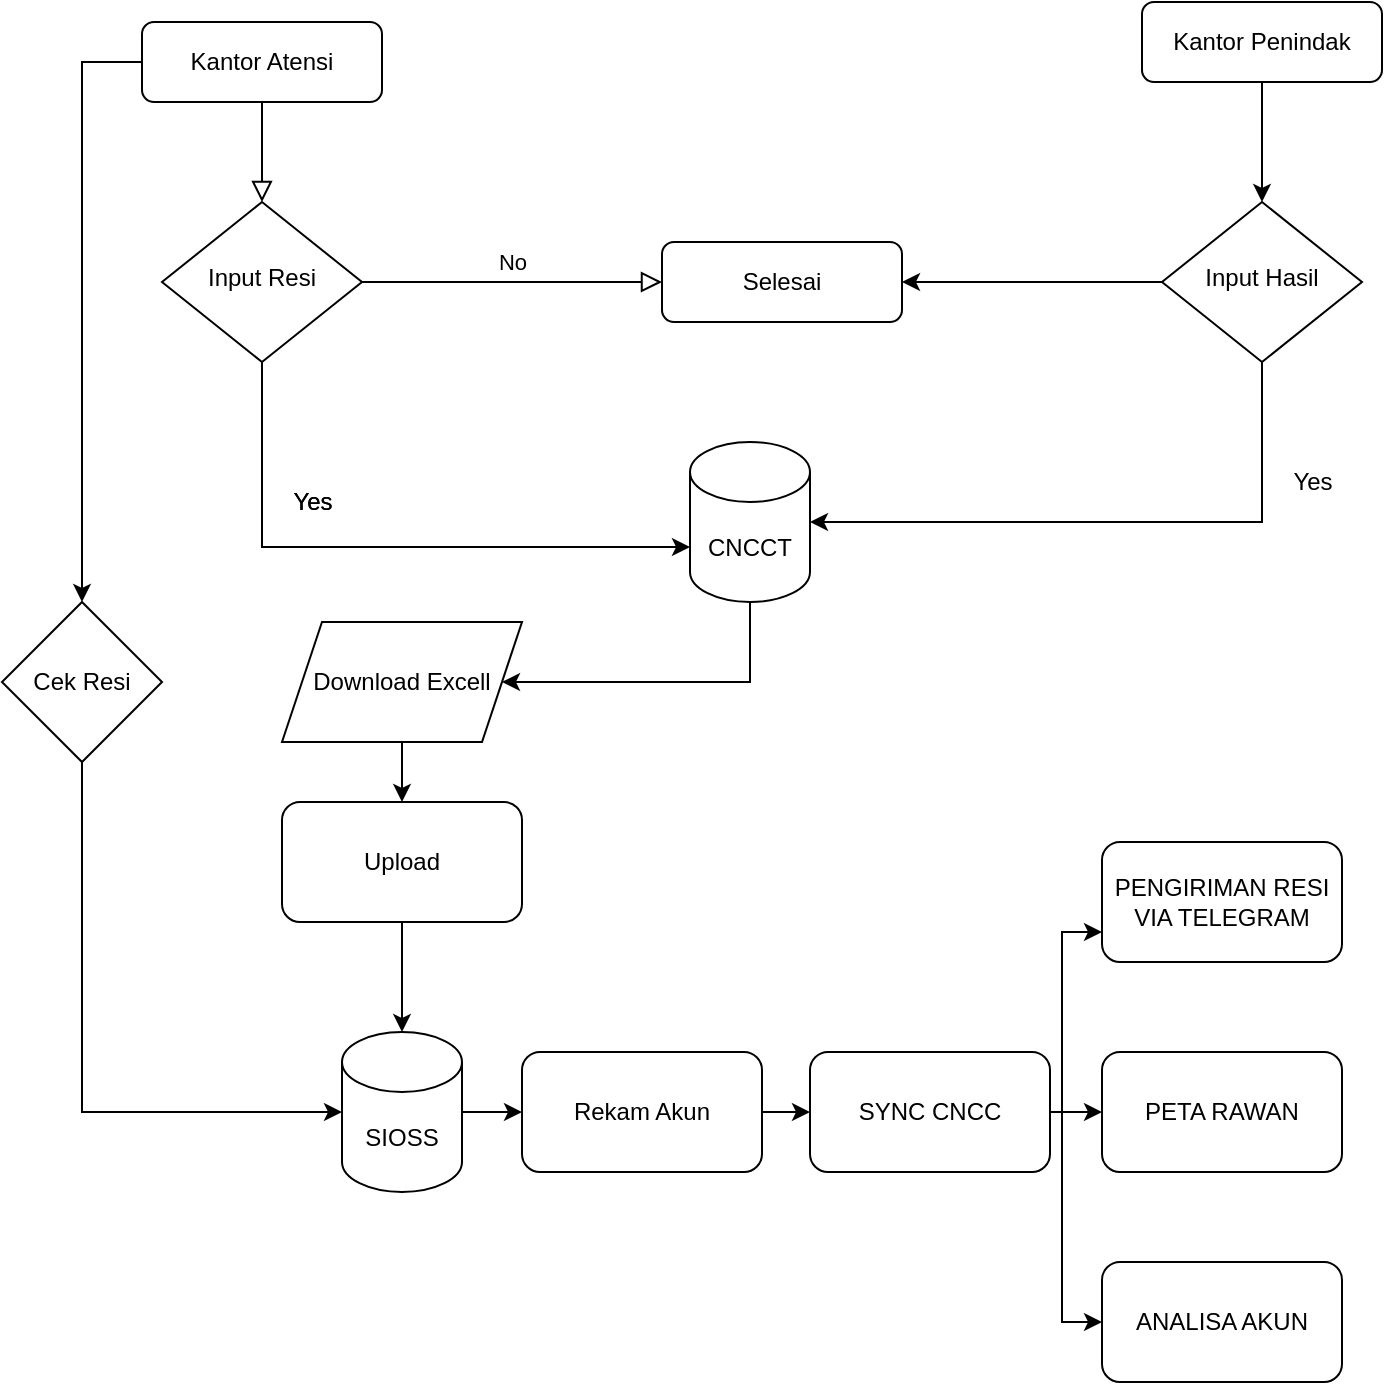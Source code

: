 <mxfile version="16.2.6" type="github">
  <diagram id="C5RBs43oDa-KdzZeNtuy" name="Page-1">
    <mxGraphModel dx="1483" dy="781" grid="1" gridSize="10" guides="1" tooltips="1" connect="1" arrows="1" fold="1" page="1" pageScale="1" pageWidth="827" pageHeight="1169" math="0" shadow="0">
      <root>
        <mxCell id="WIyWlLk6GJQsqaUBKTNV-0" />
        <mxCell id="WIyWlLk6GJQsqaUBKTNV-1" parent="WIyWlLk6GJQsqaUBKTNV-0" />
        <mxCell id="WIyWlLk6GJQsqaUBKTNV-2" value="" style="rounded=0;html=1;jettySize=auto;orthogonalLoop=1;fontSize=11;endArrow=block;endFill=0;endSize=8;strokeWidth=1;shadow=0;labelBackgroundColor=none;edgeStyle=orthogonalEdgeStyle;" parent="WIyWlLk6GJQsqaUBKTNV-1" source="WIyWlLk6GJQsqaUBKTNV-3" target="WIyWlLk6GJQsqaUBKTNV-6" edge="1">
          <mxGeometry relative="1" as="geometry" />
        </mxCell>
        <mxCell id="K30P3WPSMoxuYydxBk07-26" style="edgeStyle=orthogonalEdgeStyle;rounded=0;orthogonalLoop=1;jettySize=auto;html=1;exitX=0;exitY=0.5;exitDx=0;exitDy=0;" edge="1" parent="WIyWlLk6GJQsqaUBKTNV-1" source="WIyWlLk6GJQsqaUBKTNV-3" target="K30P3WPSMoxuYydxBk07-22">
          <mxGeometry relative="1" as="geometry" />
        </mxCell>
        <mxCell id="WIyWlLk6GJQsqaUBKTNV-3" value="Kantor Atensi" style="rounded=1;whiteSpace=wrap;html=1;fontSize=12;glass=0;strokeWidth=1;shadow=0;" parent="WIyWlLk6GJQsqaUBKTNV-1" vertex="1">
          <mxGeometry x="80" y="40" width="120" height="40" as="geometry" />
        </mxCell>
        <mxCell id="WIyWlLk6GJQsqaUBKTNV-5" value="No" style="edgeStyle=orthogonalEdgeStyle;rounded=0;html=1;jettySize=auto;orthogonalLoop=1;fontSize=11;endArrow=block;endFill=0;endSize=8;strokeWidth=1;shadow=0;labelBackgroundColor=none;" parent="WIyWlLk6GJQsqaUBKTNV-1" source="WIyWlLk6GJQsqaUBKTNV-6" target="WIyWlLk6GJQsqaUBKTNV-7" edge="1">
          <mxGeometry y="10" relative="1" as="geometry">
            <mxPoint as="offset" />
          </mxGeometry>
        </mxCell>
        <mxCell id="K30P3WPSMoxuYydxBk07-57" style="edgeStyle=orthogonalEdgeStyle;rounded=0;orthogonalLoop=1;jettySize=auto;html=1;exitX=0.5;exitY=1;exitDx=0;exitDy=0;entryX=0;entryY=0;entryDx=0;entryDy=52.5;entryPerimeter=0;" edge="1" parent="WIyWlLk6GJQsqaUBKTNV-1" source="WIyWlLk6GJQsqaUBKTNV-6" target="K30P3WPSMoxuYydxBk07-55">
          <mxGeometry relative="1" as="geometry" />
        </mxCell>
        <mxCell id="WIyWlLk6GJQsqaUBKTNV-6" value="Input Resi" style="rhombus;whiteSpace=wrap;html=1;shadow=0;fontFamily=Helvetica;fontSize=12;align=center;strokeWidth=1;spacing=6;spacingTop=-4;" parent="WIyWlLk6GJQsqaUBKTNV-1" vertex="1">
          <mxGeometry x="90" y="130" width="100" height="80" as="geometry" />
        </mxCell>
        <mxCell id="WIyWlLk6GJQsqaUBKTNV-7" value="Selesai" style="rounded=1;whiteSpace=wrap;html=1;fontSize=12;glass=0;strokeWidth=1;shadow=0;" parent="WIyWlLk6GJQsqaUBKTNV-1" vertex="1">
          <mxGeometry x="340" y="150" width="120" height="40" as="geometry" />
        </mxCell>
        <mxCell id="WIyWlLk6GJQsqaUBKTNV-9" value="Yes" style="edgeStyle=orthogonalEdgeStyle;rounded=0;html=1;jettySize=auto;orthogonalLoop=1;fontSize=11;endArrow=block;endFill=0;endSize=8;strokeWidth=1;shadow=0;labelBackgroundColor=none;" parent="WIyWlLk6GJQsqaUBKTNV-1" target="WIyWlLk6GJQsqaUBKTNV-12" edge="1">
          <mxGeometry y="10" relative="1" as="geometry">
            <mxPoint as="offset" />
            <mxPoint x="190" y="290" as="sourcePoint" />
          </mxGeometry>
        </mxCell>
        <mxCell id="K30P3WPSMoxuYydxBk07-34" style="edgeStyle=orthogonalEdgeStyle;rounded=0;orthogonalLoop=1;jettySize=auto;html=1;exitX=0.5;exitY=1;exitDx=0;exitDy=0;exitPerimeter=0;" edge="1" parent="WIyWlLk6GJQsqaUBKTNV-1" source="K30P3WPSMoxuYydxBk07-55" target="K30P3WPSMoxuYydxBk07-29">
          <mxGeometry relative="1" as="geometry">
            <mxPoint x="340" y="500" as="targetPoint" />
            <mxPoint x="411.75" y="340" as="sourcePoint" />
            <Array as="points">
              <mxPoint x="384" y="370" />
            </Array>
          </mxGeometry>
        </mxCell>
        <mxCell id="K30P3WPSMoxuYydxBk07-1" value="Yes" style="text;html=1;align=center;verticalAlign=middle;resizable=0;points=[];autosize=1;strokeColor=none;fillColor=none;" vertex="1" parent="WIyWlLk6GJQsqaUBKTNV-1">
          <mxGeometry x="150" y="270" width="30" height="20" as="geometry" />
        </mxCell>
        <mxCell id="K30P3WPSMoxuYydxBk07-8" value="" style="edgeStyle=orthogonalEdgeStyle;rounded=0;orthogonalLoop=1;jettySize=auto;html=1;" edge="1" parent="WIyWlLk6GJQsqaUBKTNV-1" source="K30P3WPSMoxuYydxBk07-5" target="K30P3WPSMoxuYydxBk07-6">
          <mxGeometry relative="1" as="geometry" />
        </mxCell>
        <mxCell id="K30P3WPSMoxuYydxBk07-5" value="Kantor Penindak" style="rounded=1;whiteSpace=wrap;html=1;fontSize=12;glass=0;strokeWidth=1;shadow=0;" vertex="1" parent="WIyWlLk6GJQsqaUBKTNV-1">
          <mxGeometry x="580" y="30" width="120" height="40" as="geometry" />
        </mxCell>
        <mxCell id="K30P3WPSMoxuYydxBk07-10" style="edgeStyle=orthogonalEdgeStyle;rounded=0;orthogonalLoop=1;jettySize=auto;html=1;entryX=1;entryY=0.5;entryDx=0;entryDy=0;" edge="1" parent="WIyWlLk6GJQsqaUBKTNV-1" source="K30P3WPSMoxuYydxBk07-6" target="WIyWlLk6GJQsqaUBKTNV-7">
          <mxGeometry relative="1" as="geometry" />
        </mxCell>
        <mxCell id="K30P3WPSMoxuYydxBk07-11" style="edgeStyle=orthogonalEdgeStyle;rounded=0;orthogonalLoop=1;jettySize=auto;html=1;exitX=0.5;exitY=1;exitDx=0;exitDy=0;entryX=1;entryY=0.5;entryDx=0;entryDy=0;entryPerimeter=0;" edge="1" parent="WIyWlLk6GJQsqaUBKTNV-1" source="K30P3WPSMoxuYydxBk07-6" target="K30P3WPSMoxuYydxBk07-55">
          <mxGeometry relative="1" as="geometry">
            <mxPoint x="443.5" y="300" as="targetPoint" />
          </mxGeometry>
        </mxCell>
        <mxCell id="K30P3WPSMoxuYydxBk07-6" value="Input Hasil" style="rhombus;whiteSpace=wrap;html=1;shadow=0;fontFamily=Helvetica;fontSize=12;align=center;strokeWidth=1;spacing=6;spacingTop=-4;" vertex="1" parent="WIyWlLk6GJQsqaUBKTNV-1">
          <mxGeometry x="590" y="130" width="100" height="80" as="geometry" />
        </mxCell>
        <mxCell id="K30P3WPSMoxuYydxBk07-12" value="Yes" style="text;html=1;align=center;verticalAlign=middle;resizable=0;points=[];autosize=1;strokeColor=none;fillColor=none;" vertex="1" parent="WIyWlLk6GJQsqaUBKTNV-1">
          <mxGeometry x="150" y="270" width="30" height="20" as="geometry" />
        </mxCell>
        <mxCell id="K30P3WPSMoxuYydxBk07-13" value="Yes" style="text;html=1;align=center;verticalAlign=middle;resizable=0;points=[];autosize=1;strokeColor=none;fillColor=none;" vertex="1" parent="WIyWlLk6GJQsqaUBKTNV-1">
          <mxGeometry x="650" y="260" width="30" height="20" as="geometry" />
        </mxCell>
        <mxCell id="K30P3WPSMoxuYydxBk07-32" value="" style="edgeStyle=orthogonalEdgeStyle;rounded=0;orthogonalLoop=1;jettySize=auto;html=1;exitX=1;exitY=0.5;exitDx=0;exitDy=0;exitPerimeter=0;" edge="1" parent="WIyWlLk6GJQsqaUBKTNV-1" source="K30P3WPSMoxuYydxBk07-38" target="K30P3WPSMoxuYydxBk07-31">
          <mxGeometry relative="1" as="geometry">
            <mxPoint x="270" y="660" as="sourcePoint" />
          </mxGeometry>
        </mxCell>
        <mxCell id="K30P3WPSMoxuYydxBk07-24" style="edgeStyle=orthogonalEdgeStyle;rounded=0;orthogonalLoop=1;jettySize=auto;html=1;exitX=0.5;exitY=1;exitDx=0;exitDy=0;entryX=0;entryY=0.5;entryDx=0;entryDy=0;entryPerimeter=0;" edge="1" parent="WIyWlLk6GJQsqaUBKTNV-1" source="K30P3WPSMoxuYydxBk07-22" target="K30P3WPSMoxuYydxBk07-38">
          <mxGeometry relative="1" as="geometry">
            <mxPoint x="150" y="660" as="targetPoint" />
            <Array as="points">
              <mxPoint x="50" y="585" />
            </Array>
          </mxGeometry>
        </mxCell>
        <mxCell id="K30P3WPSMoxuYydxBk07-22" value="Cek Resi" style="rhombus;whiteSpace=wrap;html=1;" vertex="1" parent="WIyWlLk6GJQsqaUBKTNV-1">
          <mxGeometry x="10" y="330" width="80" height="80" as="geometry" />
        </mxCell>
        <mxCell id="K30P3WPSMoxuYydxBk07-35" style="edgeStyle=orthogonalEdgeStyle;rounded=0;orthogonalLoop=1;jettySize=auto;html=1;exitX=0.5;exitY=1;exitDx=0;exitDy=0;entryX=0.5;entryY=0;entryDx=0;entryDy=0;" edge="1" parent="WIyWlLk6GJQsqaUBKTNV-1" source="K30P3WPSMoxuYydxBk07-29" target="K30P3WPSMoxuYydxBk07-37">
          <mxGeometry relative="1" as="geometry">
            <mxPoint x="210" y="520" as="targetPoint" />
          </mxGeometry>
        </mxCell>
        <mxCell id="K30P3WPSMoxuYydxBk07-29" value="Download Excell" style="shape=parallelogram;perimeter=parallelogramPerimeter;whiteSpace=wrap;html=1;fixedSize=1;" vertex="1" parent="WIyWlLk6GJQsqaUBKTNV-1">
          <mxGeometry x="150" y="340" width="120" height="60" as="geometry" />
        </mxCell>
        <mxCell id="K30P3WPSMoxuYydxBk07-36" style="edgeStyle=orthogonalEdgeStyle;rounded=0;orthogonalLoop=1;jettySize=auto;html=1;entryX=0.5;entryY=0;entryDx=0;entryDy=0;entryPerimeter=0;exitX=0.5;exitY=1;exitDx=0;exitDy=0;" edge="1" parent="WIyWlLk6GJQsqaUBKTNV-1" source="K30P3WPSMoxuYydxBk07-37" target="K30P3WPSMoxuYydxBk07-38">
          <mxGeometry relative="1" as="geometry">
            <mxPoint x="199.5" y="585" as="sourcePoint" />
            <mxPoint x="199.5" y="605" as="targetPoint" />
          </mxGeometry>
        </mxCell>
        <mxCell id="K30P3WPSMoxuYydxBk07-64" style="edgeStyle=orthogonalEdgeStyle;rounded=0;orthogonalLoop=1;jettySize=auto;html=1;exitX=1;exitY=0.5;exitDx=0;exitDy=0;entryX=0;entryY=0.5;entryDx=0;entryDy=0;" edge="1" parent="WIyWlLk6GJQsqaUBKTNV-1" source="K30P3WPSMoxuYydxBk07-31" target="K30P3WPSMoxuYydxBk07-46">
          <mxGeometry relative="1" as="geometry" />
        </mxCell>
        <mxCell id="K30P3WPSMoxuYydxBk07-31" value="Rekam Akun" style="whiteSpace=wrap;html=1;rounded=1;" vertex="1" parent="WIyWlLk6GJQsqaUBKTNV-1">
          <mxGeometry x="270" y="555" width="120" height="60" as="geometry" />
        </mxCell>
        <mxCell id="K30P3WPSMoxuYydxBk07-37" value="Upload" style="rounded=1;whiteSpace=wrap;html=1;" vertex="1" parent="WIyWlLk6GJQsqaUBKTNV-1">
          <mxGeometry x="150" y="430" width="120" height="60" as="geometry" />
        </mxCell>
        <mxCell id="K30P3WPSMoxuYydxBk07-38" value="SIOSS" style="shape=cylinder3;whiteSpace=wrap;html=1;boundedLbl=1;backgroundOutline=1;size=15;" vertex="1" parent="WIyWlLk6GJQsqaUBKTNV-1">
          <mxGeometry x="180" y="545" width="60" height="80" as="geometry" />
        </mxCell>
        <mxCell id="K30P3WPSMoxuYydxBk07-61" style="edgeStyle=orthogonalEdgeStyle;rounded=0;orthogonalLoop=1;jettySize=auto;html=1;exitX=1;exitY=0.5;exitDx=0;exitDy=0;entryX=0;entryY=0.75;entryDx=0;entryDy=0;" edge="1" parent="WIyWlLk6GJQsqaUBKTNV-1" source="K30P3WPSMoxuYydxBk07-46" target="K30P3WPSMoxuYydxBk07-50">
          <mxGeometry relative="1" as="geometry">
            <Array as="points">
              <mxPoint x="540" y="585" />
              <mxPoint x="540" y="495" />
            </Array>
          </mxGeometry>
        </mxCell>
        <mxCell id="K30P3WPSMoxuYydxBk07-62" style="edgeStyle=orthogonalEdgeStyle;rounded=0;orthogonalLoop=1;jettySize=auto;html=1;exitX=1;exitY=0.5;exitDx=0;exitDy=0;entryX=0;entryY=0.5;entryDx=0;entryDy=0;" edge="1" parent="WIyWlLk6GJQsqaUBKTNV-1" source="K30P3WPSMoxuYydxBk07-46" target="K30P3WPSMoxuYydxBk07-51">
          <mxGeometry relative="1" as="geometry" />
        </mxCell>
        <mxCell id="K30P3WPSMoxuYydxBk07-63" style="edgeStyle=orthogonalEdgeStyle;rounded=0;orthogonalLoop=1;jettySize=auto;html=1;exitX=1;exitY=0.5;exitDx=0;exitDy=0;entryX=0;entryY=0.5;entryDx=0;entryDy=0;" edge="1" parent="WIyWlLk6GJQsqaUBKTNV-1" source="K30P3WPSMoxuYydxBk07-46" target="K30P3WPSMoxuYydxBk07-48">
          <mxGeometry relative="1" as="geometry">
            <Array as="points">
              <mxPoint x="540" y="585" />
              <mxPoint x="540" y="690" />
            </Array>
          </mxGeometry>
        </mxCell>
        <mxCell id="K30P3WPSMoxuYydxBk07-46" value="SYNC CNCC" style="whiteSpace=wrap;html=1;rounded=1;" vertex="1" parent="WIyWlLk6GJQsqaUBKTNV-1">
          <mxGeometry x="414" y="555" width="120" height="60" as="geometry" />
        </mxCell>
        <mxCell id="K30P3WPSMoxuYydxBk07-48" value="ANALISA AKUN&lt;br&gt;" style="whiteSpace=wrap;html=1;rounded=1;" vertex="1" parent="WIyWlLk6GJQsqaUBKTNV-1">
          <mxGeometry x="560" y="660" width="120" height="60" as="geometry" />
        </mxCell>
        <mxCell id="K30P3WPSMoxuYydxBk07-50" value="PENGIRIMAN RESI VIA TELEGRAM" style="whiteSpace=wrap;html=1;rounded=1;" vertex="1" parent="WIyWlLk6GJQsqaUBKTNV-1">
          <mxGeometry x="560" y="450" width="120" height="60" as="geometry" />
        </mxCell>
        <mxCell id="K30P3WPSMoxuYydxBk07-51" value="PETA RAWAN" style="whiteSpace=wrap;html=1;rounded=1;" vertex="1" parent="WIyWlLk6GJQsqaUBKTNV-1">
          <mxGeometry x="560" y="555" width="120" height="60" as="geometry" />
        </mxCell>
        <mxCell id="K30P3WPSMoxuYydxBk07-55" value="CNCCT" style="shape=cylinder3;whiteSpace=wrap;html=1;boundedLbl=1;backgroundOutline=1;size=15;" vertex="1" parent="WIyWlLk6GJQsqaUBKTNV-1">
          <mxGeometry x="354" y="250" width="60" height="80" as="geometry" />
        </mxCell>
      </root>
    </mxGraphModel>
  </diagram>
</mxfile>
